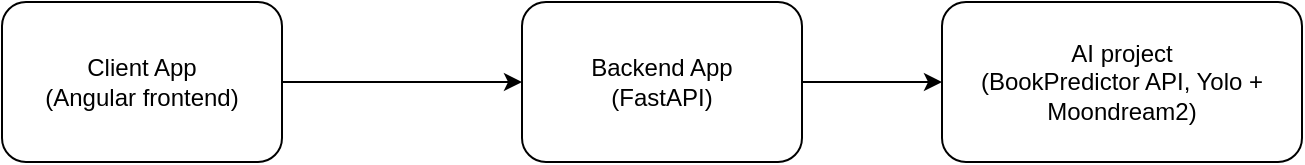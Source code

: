<mxfile version="24.6.4" type="device">
  <diagram name="Page-1" id="p-XI_9rVE68FcuxL-inJ">
    <mxGraphModel dx="1698" dy="863" grid="1" gridSize="10" guides="1" tooltips="1" connect="1" arrows="1" fold="1" page="1" pageScale="1" pageWidth="850" pageHeight="1100" math="0" shadow="0">
      <root>
        <mxCell id="0" />
        <mxCell id="1" parent="0" />
        <mxCell id="1ZLa-YY0p41HTtgduNe5-3" style="edgeStyle=orthogonalEdgeStyle;rounded=0;orthogonalLoop=1;jettySize=auto;html=1;entryX=0;entryY=0.5;entryDx=0;entryDy=0;" edge="1" parent="1" source="1ZLa-YY0p41HTtgduNe5-1" target="1ZLa-YY0p41HTtgduNe5-2">
          <mxGeometry relative="1" as="geometry" />
        </mxCell>
        <mxCell id="1ZLa-YY0p41HTtgduNe5-1" value="Client App&lt;br&gt;(Angular frontend)" style="rounded=1;whiteSpace=wrap;html=1;" vertex="1" parent="1">
          <mxGeometry x="90" y="230" width="140" height="80" as="geometry" />
        </mxCell>
        <mxCell id="1ZLa-YY0p41HTtgduNe5-5" style="edgeStyle=orthogonalEdgeStyle;rounded=0;orthogonalLoop=1;jettySize=auto;html=1;entryX=0;entryY=0.5;entryDx=0;entryDy=0;" edge="1" parent="1" source="1ZLa-YY0p41HTtgduNe5-2" target="1ZLa-YY0p41HTtgduNe5-4">
          <mxGeometry relative="1" as="geometry" />
        </mxCell>
        <mxCell id="1ZLa-YY0p41HTtgduNe5-2" value="Backend App&lt;br&gt;(FastAPI)" style="rounded=1;whiteSpace=wrap;html=1;" vertex="1" parent="1">
          <mxGeometry x="350" y="230" width="140" height="80" as="geometry" />
        </mxCell>
        <mxCell id="1ZLa-YY0p41HTtgduNe5-4" value="AI project&lt;br&gt;(BookPredictor API, Yolo + Moondream2)" style="rounded=1;whiteSpace=wrap;html=1;" vertex="1" parent="1">
          <mxGeometry x="560" y="230" width="180" height="80" as="geometry" />
        </mxCell>
      </root>
    </mxGraphModel>
  </diagram>
</mxfile>
